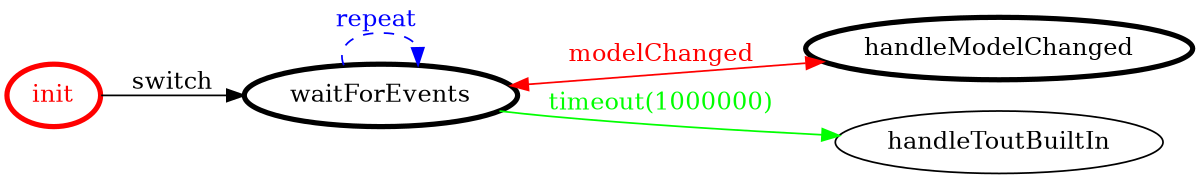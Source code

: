 /*
*
* A GraphViz DOT FSM description 
* Please use a GraphViz visualizer (like http://www.webgraphviz.com)
*  
*/

digraph finite_state_machine {
	rankdir=LR
	size="8,5"
	
	init [ color = red ][ fontcolor = red ][ penwidth = 3 ]
	handleModelChanged [ color = black ][ fontcolor = black ][ penwidth = 3 ]
	waitForEvents [ color = black ][ fontcolor = black ][ penwidth = 3 ]
	
	waitForEvents -> handleModelChanged [ label = "modelChanged" ][ color = red ][ fontcolor = red ][ dir = both ]
	init -> waitForEvents [ label = "switch" ][ color = black ][ fontcolor = black ]
	waitForEvents -> handleToutBuiltIn [ label = "timeout(1000000)" ][ color = green ][ fontcolor = green ]
	waitForEvents -> waitForEvents [ label = "repeat "][ style = dashed ][ color = blue ][ fontcolor = blue ]
}
